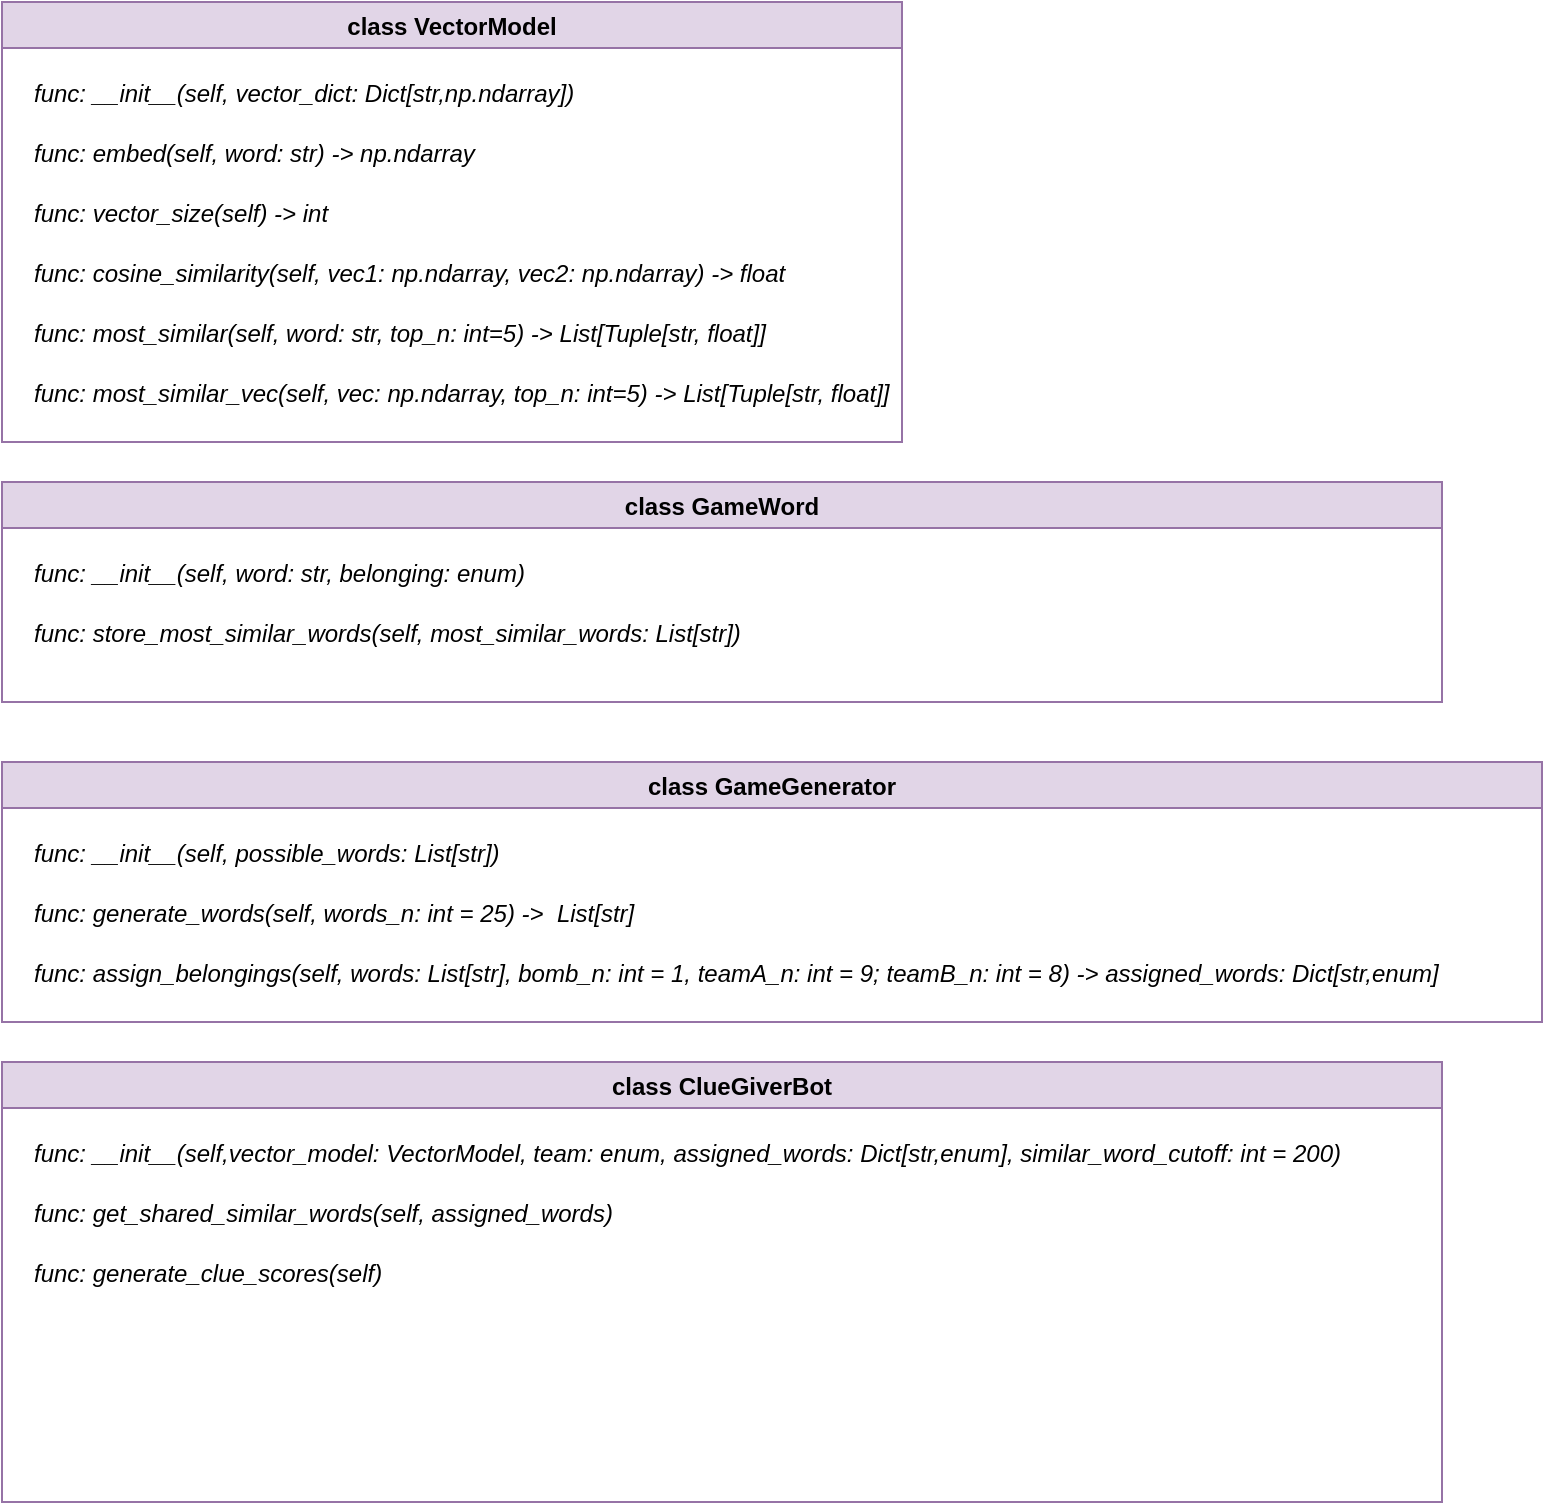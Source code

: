 <mxfile version="15.9.4" type="device"><diagram id="fwz8jJl-vmZQQnarvdCt" name="Page-1"><mxGraphModel dx="813" dy="1673" grid="1" gridSize="10" guides="1" tooltips="1" connect="1" arrows="1" fold="1" page="1" pageScale="1" pageWidth="827" pageHeight="1169" math="0" shadow="0"><root><mxCell id="0"/><mxCell id="1" parent="0"/><mxCell id="cW9tv5EZC45f3UtPS7A1-1" value="class VectorModel" style="swimlane;startSize=23;fillColor=#e1d5e7;strokeColor=#9673a6;" vertex="1" parent="1"><mxGeometry x="20" y="-1150" width="450" height="220" as="geometry"/></mxCell><mxCell id="cW9tv5EZC45f3UtPS7A1-4" value="func: __init__(self, vector_dict: Dict[str,np.ndarray])" style="text;strokeColor=none;fillColor=none;align=left;verticalAlign=middle;spacingLeft=4;spacingRight=4;overflow=hidden;points=[[0,0.5],[1,0.5]];portConstraint=eastwest;rotatable=0;fontStyle=2" vertex="1" parent="cW9tv5EZC45f3UtPS7A1-1"><mxGeometry x="10" y="30" width="290" height="30" as="geometry"/></mxCell><mxCell id="cW9tv5EZC45f3UtPS7A1-5" value="func: embed(self, word: str) -&gt; np.ndarray" style="text;strokeColor=none;fillColor=none;align=left;verticalAlign=middle;spacingLeft=4;spacingRight=4;overflow=hidden;points=[[0,0.5],[1,0.5]];portConstraint=eastwest;rotatable=0;fontStyle=2" vertex="1" parent="cW9tv5EZC45f3UtPS7A1-1"><mxGeometry x="10" y="60" width="280" height="30" as="geometry"/></mxCell><mxCell id="cW9tv5EZC45f3UtPS7A1-7" value="func: vector_size(self) -&gt; int" style="text;strokeColor=none;fillColor=none;align=left;verticalAlign=middle;spacingLeft=4;spacingRight=4;overflow=hidden;points=[[0,0.5],[1,0.5]];portConstraint=eastwest;rotatable=0;fontStyle=2" vertex="1" parent="cW9tv5EZC45f3UtPS7A1-1"><mxGeometry x="10" y="90" width="280" height="30" as="geometry"/></mxCell><mxCell id="cW9tv5EZC45f3UtPS7A1-8" value="func: cosine_similarity(self, vec1: np.ndarray, vec2: np.ndarray) -&gt; float" style="text;strokeColor=none;fillColor=none;align=left;verticalAlign=middle;spacingLeft=4;spacingRight=4;overflow=hidden;points=[[0,0.5],[1,0.5]];portConstraint=eastwest;rotatable=0;fontStyle=2" vertex="1" parent="cW9tv5EZC45f3UtPS7A1-1"><mxGeometry x="10" y="120" width="410" height="30" as="geometry"/></mxCell><mxCell id="cW9tv5EZC45f3UtPS7A1-9" value="func: most_similar(self, word: str, top_n: int=5) -&gt; List[Tuple[str, float]]" style="text;strokeColor=none;fillColor=none;align=left;verticalAlign=middle;spacingLeft=4;spacingRight=4;overflow=hidden;points=[[0,0.5],[1,0.5]];portConstraint=eastwest;rotatable=0;fontStyle=2" vertex="1" parent="cW9tv5EZC45f3UtPS7A1-1"><mxGeometry x="10" y="150" width="410" height="30" as="geometry"/></mxCell><mxCell id="cW9tv5EZC45f3UtPS7A1-10" value="func: most_similar_vec(self, vec: np.ndarray, top_n: int=5) -&gt; List[Tuple[str, float]]" style="text;strokeColor=none;fillColor=none;align=left;verticalAlign=middle;spacingLeft=4;spacingRight=4;overflow=hidden;points=[[0,0.5],[1,0.5]];portConstraint=eastwest;rotatable=0;fontStyle=2" vertex="1" parent="cW9tv5EZC45f3UtPS7A1-1"><mxGeometry x="10" y="180" width="440" height="30" as="geometry"/></mxCell><mxCell id="cW9tv5EZC45f3UtPS7A1-11" value="class ClueGiverBot" style="swimlane;startSize=23;fillColor=#e1d5e7;strokeColor=#9673a6;" vertex="1" parent="1"><mxGeometry x="20" y="-620" width="720" height="220" as="geometry"/></mxCell><mxCell id="cW9tv5EZC45f3UtPS7A1-12" value="func: __init__(self,vector_model: VectorModel, team: enum, assigned_words: Dict[str,enum], similar_word_cutoff: int = 200)" style="text;strokeColor=none;fillColor=none;align=left;verticalAlign=middle;spacingLeft=4;spacingRight=4;overflow=hidden;points=[[0,0.5],[1,0.5]];portConstraint=eastwest;rotatable=0;fontStyle=2" vertex="1" parent="cW9tv5EZC45f3UtPS7A1-11"><mxGeometry x="10" y="30" width="700" height="30" as="geometry"/></mxCell><mxCell id="cW9tv5EZC45f3UtPS7A1-17" value="func: get_shared_similar_words(self, assigned_words)  " style="text;strokeColor=none;fillColor=none;align=left;verticalAlign=middle;spacingLeft=4;spacingRight=4;overflow=hidden;points=[[0,0.5],[1,0.5]];portConstraint=eastwest;rotatable=0;fontStyle=2" vertex="1" parent="cW9tv5EZC45f3UtPS7A1-11"><mxGeometry x="10" y="60" width="660" height="30" as="geometry"/></mxCell><mxCell id="cW9tv5EZC45f3UtPS7A1-26" value="func: generate_clue_scores(self)" style="text;strokeColor=none;fillColor=none;align=left;verticalAlign=middle;spacingLeft=4;spacingRight=4;overflow=hidden;points=[[0,0.5],[1,0.5]];portConstraint=eastwest;rotatable=0;fontStyle=2" vertex="1" parent="cW9tv5EZC45f3UtPS7A1-11"><mxGeometry x="10" y="90" width="660" height="30" as="geometry"/></mxCell><mxCell id="cW9tv5EZC45f3UtPS7A1-18" value="class GameGenerator" style="swimlane;startSize=23;fillColor=#e1d5e7;strokeColor=#9673a6;" vertex="1" parent="1"><mxGeometry x="20" y="-770" width="770" height="130" as="geometry"/></mxCell><mxCell id="cW9tv5EZC45f3UtPS7A1-19" value="func: __init__(self, possible_words: List[str])" style="text;strokeColor=none;fillColor=none;align=left;verticalAlign=middle;spacingLeft=4;spacingRight=4;overflow=hidden;points=[[0,0.5],[1,0.5]];portConstraint=eastwest;rotatable=0;fontStyle=2" vertex="1" parent="cW9tv5EZC45f3UtPS7A1-18"><mxGeometry x="10" y="30" width="290" height="30" as="geometry"/></mxCell><mxCell id="cW9tv5EZC45f3UtPS7A1-20" value="func: generate_words(self, words_n: int = 25) -&gt;  List[str]" style="text;strokeColor=none;fillColor=none;align=left;verticalAlign=middle;spacingLeft=4;spacingRight=4;overflow=hidden;points=[[0,0.5],[1,0.5]];portConstraint=eastwest;rotatable=0;fontStyle=2" vertex="1" parent="cW9tv5EZC45f3UtPS7A1-18"><mxGeometry x="10" y="60" width="400" height="30" as="geometry"/></mxCell><mxCell id="cW9tv5EZC45f3UtPS7A1-21" value="func: assign_belongings(self, words: List[str], bomb_n: int = 1, teamA_n: int = 9; teamB_n: int = 8) -&gt; assigned_words: Dict[str,enum] " style="text;strokeColor=none;fillColor=none;align=left;verticalAlign=middle;spacingLeft=4;spacingRight=4;overflow=hidden;points=[[0,0.5],[1,0.5]];portConstraint=eastwest;rotatable=0;fontStyle=2" vertex="1" parent="cW9tv5EZC45f3UtPS7A1-18"><mxGeometry x="10" y="90" width="730" height="30" as="geometry"/></mxCell><mxCell id="cW9tv5EZC45f3UtPS7A1-27" value="class GameWord" style="swimlane;startSize=23;fillColor=#e1d5e7;strokeColor=#9673a6;" vertex="1" parent="1"><mxGeometry x="20" y="-910" width="720" height="110" as="geometry"/></mxCell><mxCell id="cW9tv5EZC45f3UtPS7A1-28" value="func: __init__(self, word: str, belonging: enum)" style="text;strokeColor=none;fillColor=none;align=left;verticalAlign=middle;spacingLeft=4;spacingRight=4;overflow=hidden;points=[[0,0.5],[1,0.5]];portConstraint=eastwest;rotatable=0;fontStyle=2" vertex="1" parent="cW9tv5EZC45f3UtPS7A1-27"><mxGeometry x="10" y="30" width="700" height="30" as="geometry"/></mxCell><mxCell id="cW9tv5EZC45f3UtPS7A1-29" value="func: store_most_similar_words(self, most_similar_words: List[str])" style="text;strokeColor=none;fillColor=none;align=left;verticalAlign=middle;spacingLeft=4;spacingRight=4;overflow=hidden;points=[[0,0.5],[1,0.5]];portConstraint=eastwest;rotatable=0;fontStyle=2" vertex="1" parent="cW9tv5EZC45f3UtPS7A1-27"><mxGeometry x="10" y="60" width="660" height="30" as="geometry"/></mxCell></root></mxGraphModel></diagram></mxfile>